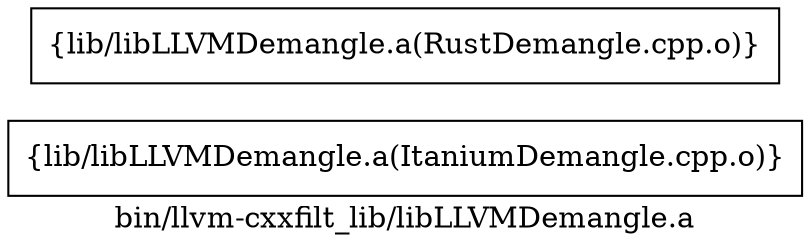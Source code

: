 digraph "bin/llvm-cxxfilt_lib/libLLVMDemangle.a" {
	label="bin/llvm-cxxfilt_lib/libLLVMDemangle.a";
	rankdir=LR;

	Node0x56106e2016f8 [shape=record,shape=box,group=0,label="{lib/libLLVMDemangle.a(ItaniumDemangle.cpp.o)}"];
	Node0x56106e201dd8 [shape=record,shape=box,group=0,label="{lib/libLLVMDemangle.a(RustDemangle.cpp.o)}"];
}
